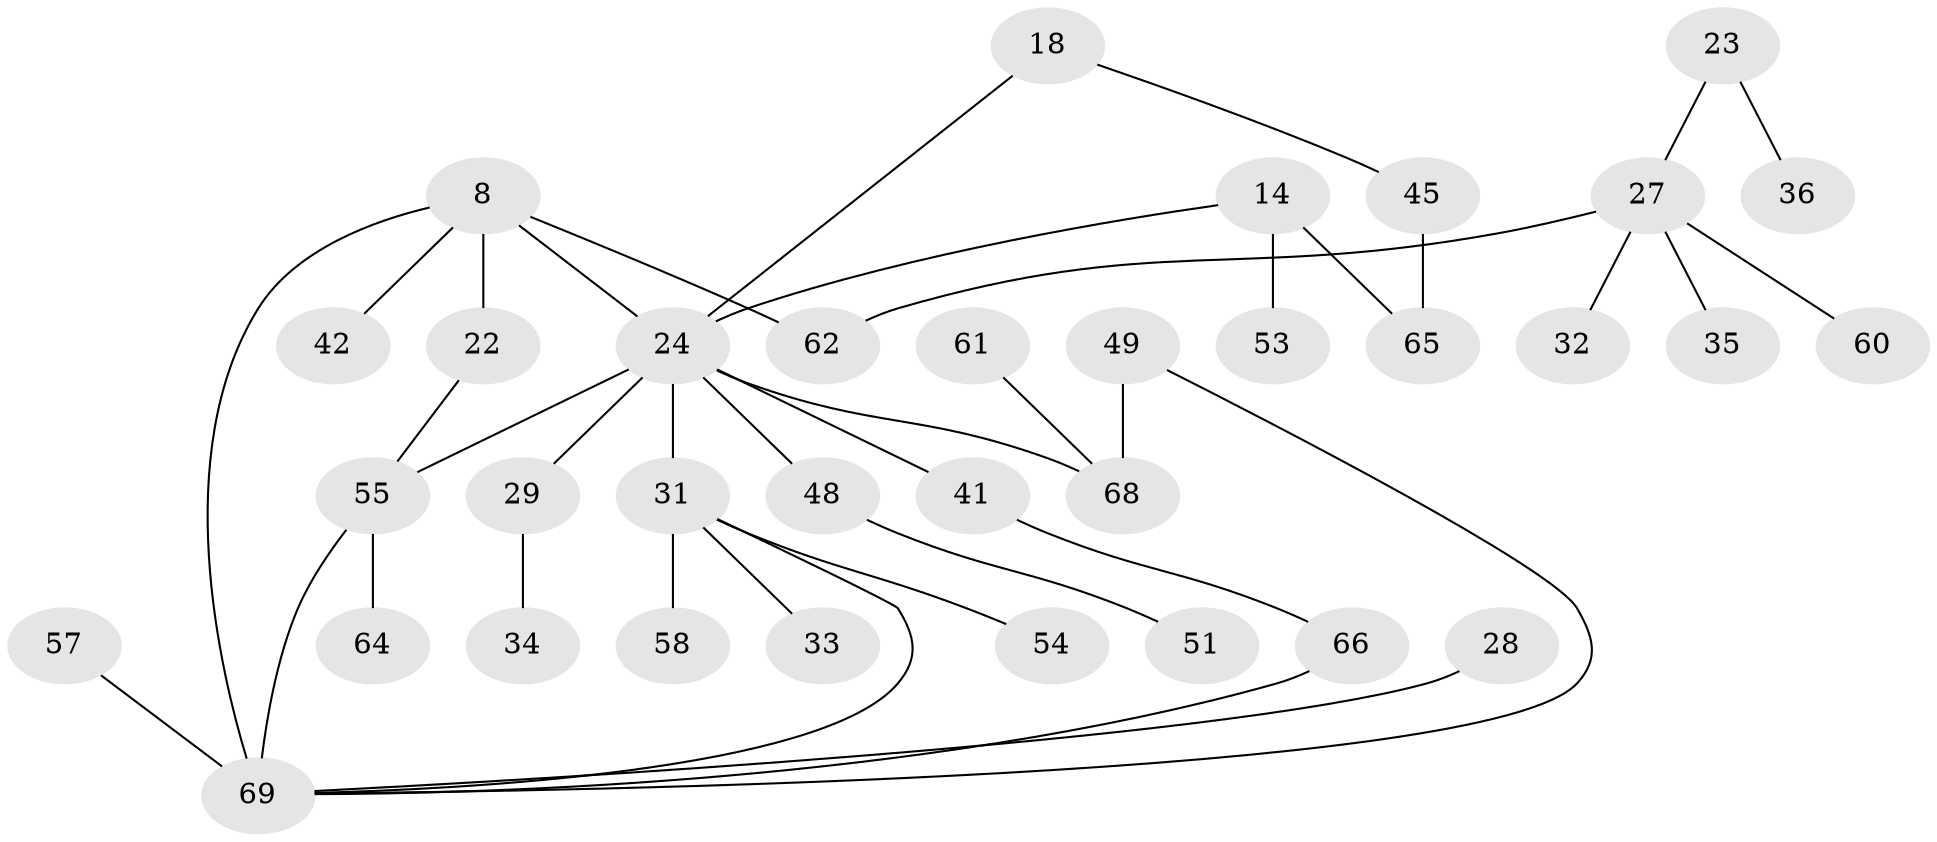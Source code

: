 // original degree distribution, {6: 0.028985507246376812, 3: 0.2028985507246377, 4: 0.057971014492753624, 2: 0.391304347826087, 7: 0.014492753623188406, 1: 0.2753623188405797, 5: 0.028985507246376812}
// Generated by graph-tools (version 1.1) at 2025/41/03/09/25 04:41:45]
// undirected, 34 vertices, 39 edges
graph export_dot {
graph [start="1"]
  node [color=gray90,style=filled];
  8 [super="+7"];
  14 [super="+10"];
  18 [super="+6"];
  22;
  23;
  24 [super="+2"];
  27 [super="+19"];
  28;
  29;
  31 [super="+26"];
  32;
  33;
  34;
  35;
  36;
  41;
  42;
  45;
  48 [super="+46"];
  49;
  51;
  53 [super="+11"];
  54;
  55 [super="+5+16"];
  57;
  58;
  60;
  61;
  62 [super="+17+44"];
  64;
  65 [super="+47"];
  66;
  68 [super="+37+59"];
  69 [super="+12+25+50+38+67"];
  8 -- 62 [weight=3];
  8 -- 22;
  8 -- 42;
  8 -- 24;
  8 -- 69 [weight=3];
  14 -- 24 [weight=2];
  14 -- 65 [weight=2];
  14 -- 53;
  18 -- 45;
  18 -- 24;
  22 -- 55;
  23 -- 36;
  23 -- 27;
  24 -- 41;
  24 -- 55;
  24 -- 29;
  24 -- 68;
  24 -- 31;
  24 -- 48;
  27 -- 35;
  27 -- 32;
  27 -- 60;
  27 -- 62;
  28 -- 69;
  29 -- 34;
  31 -- 33;
  31 -- 54;
  31 -- 58;
  31 -- 69;
  41 -- 66;
  45 -- 65;
  48 -- 51;
  49 -- 69;
  49 -- 68;
  55 -- 64;
  55 -- 69;
  57 -- 69;
  61 -- 68;
  66 -- 69;
}
